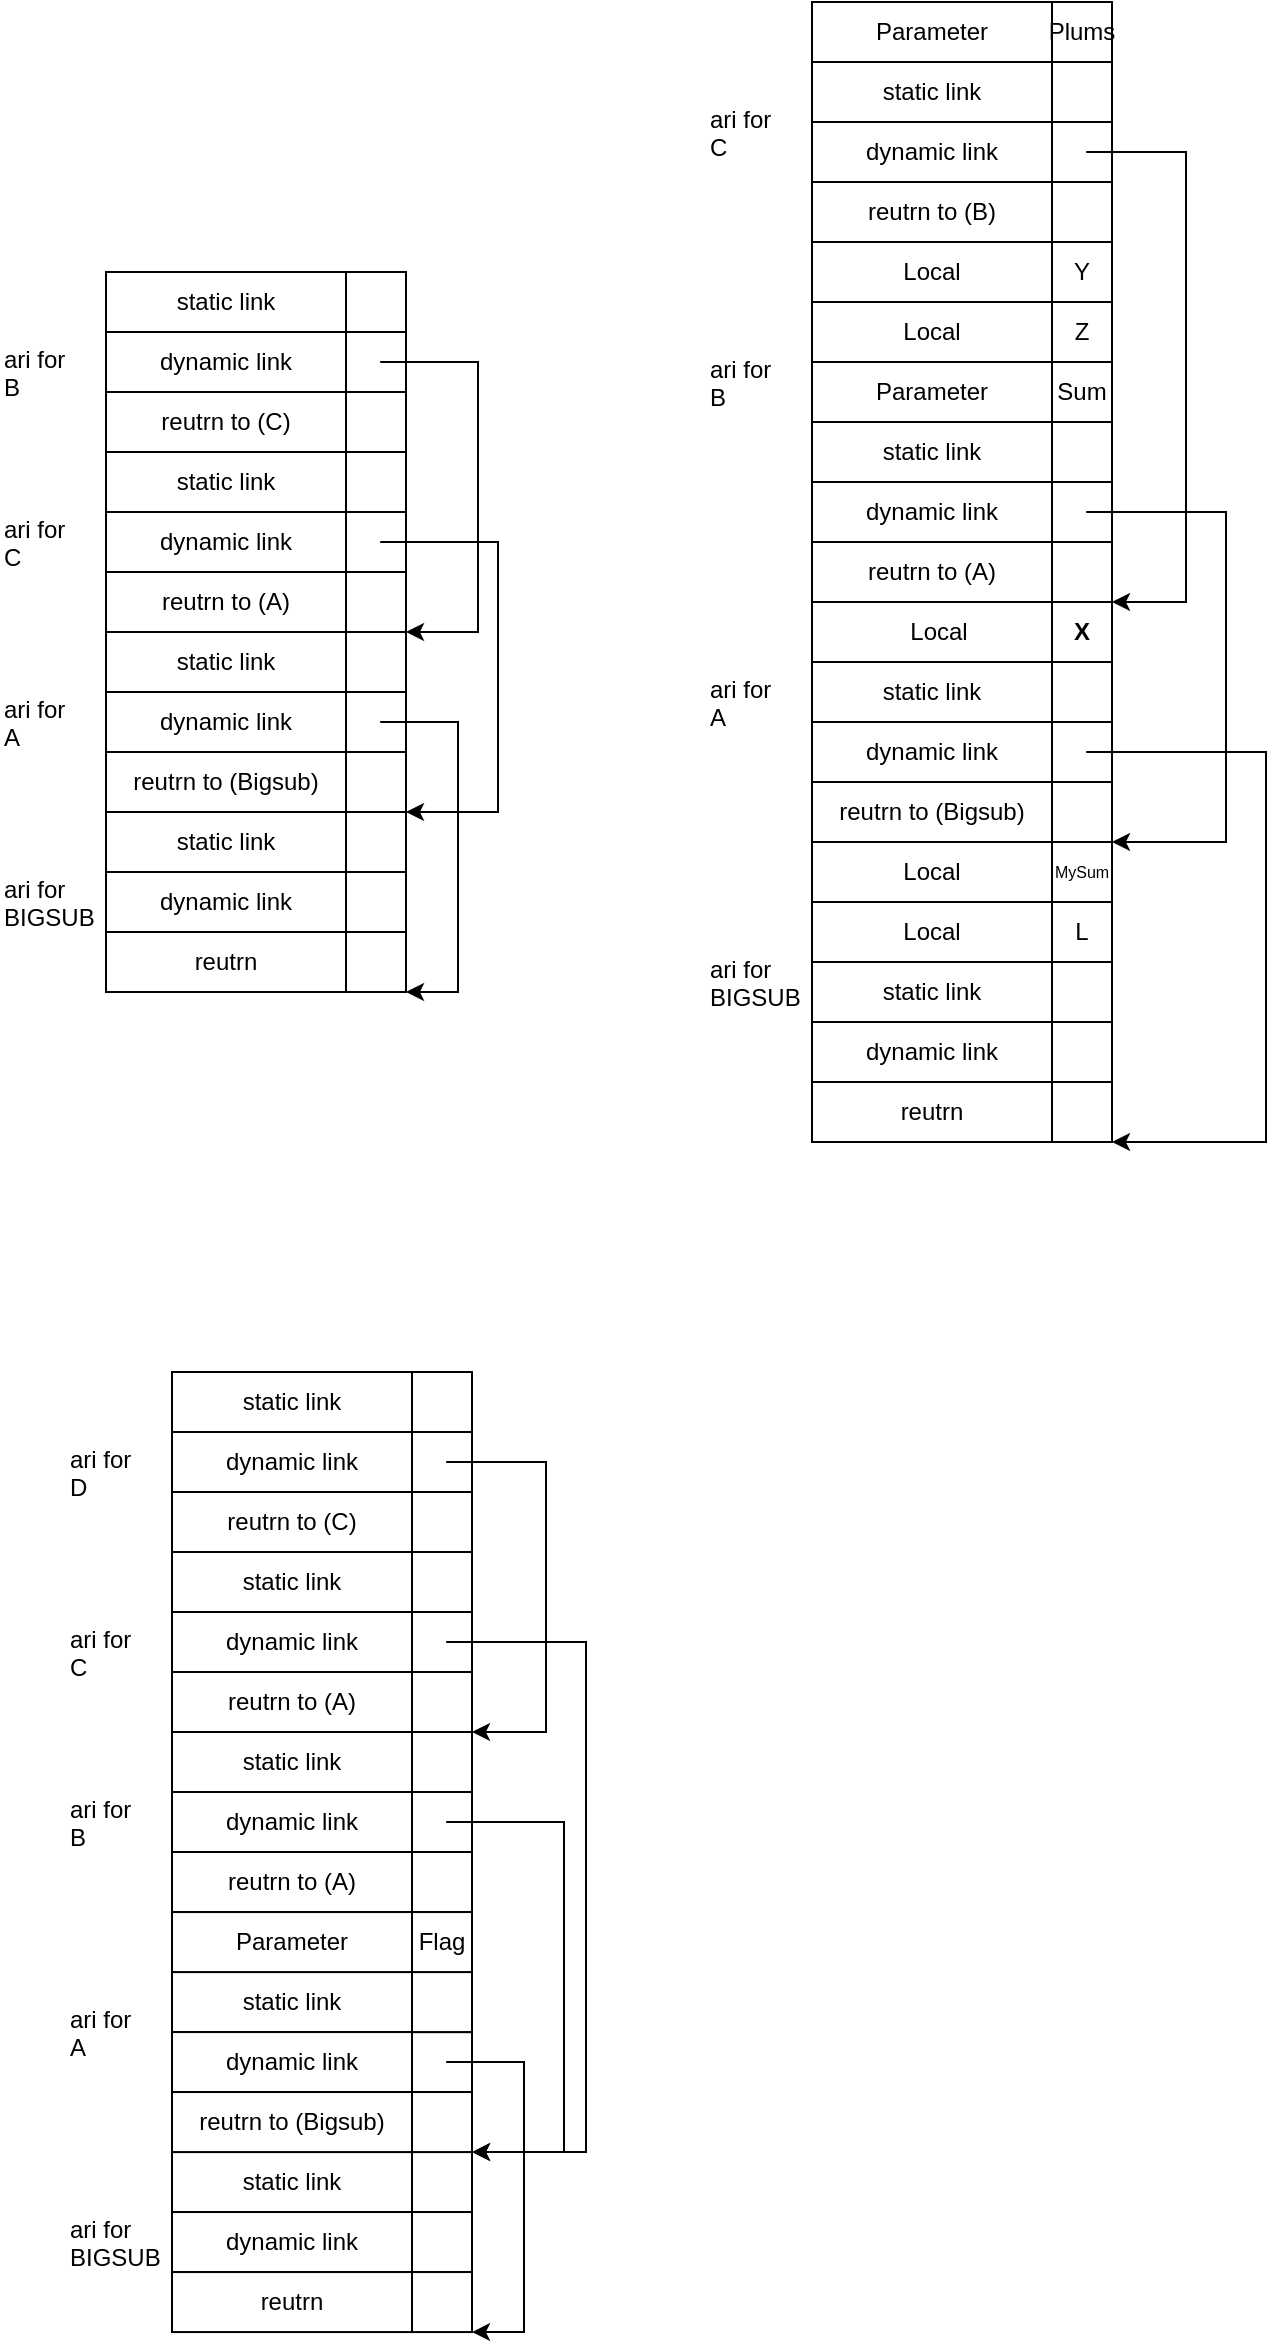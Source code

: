<mxfile version="17.5.0" type="github">
  <diagram id="eKfHsIOuFBO9F4PtvDiy" name="Page-1">
    <mxGraphModel dx="983" dy="1659" grid="1" gridSize="10" guides="1" tooltips="1" connect="1" arrows="1" fold="1" page="1" pageScale="1" pageWidth="827" pageHeight="1169" math="0" shadow="0">
      <root>
        <mxCell id="0" />
        <mxCell id="1" parent="0" />
        <mxCell id="nQRCEj2XKWMkgmMzYywE-7" value="" style="rounded=0;whiteSpace=wrap;html=1;points=[[0,0,0,0,0],[0,0.23,0,0,0],[0,0.5,0,0,0],[0,0.77,0,0,0],[0,1,0,0,0],[0.27,0,0,0,0],[0.27,1,0,0,0],[0.5,0,0,0,0],[0.5,1,0,0,0],[0.57,0.5,0,0,0],[0.77,0,0,0,0],[0.77,1,0,0,0],[1,0,0,0,0],[1,0.27,0,0,0],[1,0.77,0,0,0],[1,1,0,0,0]];" vertex="1" parent="1">
          <mxGeometry x="613" y="295" width="30" height="30" as="geometry" />
        </mxCell>
        <mxCell id="bylUsNGu8Ya3y7Lyso6u-61" value="static link" style="rounded=0;whiteSpace=wrap;html=1;" parent="1" vertex="1">
          <mxGeometry x="140" y="340" width="120" height="30" as="geometry" />
        </mxCell>
        <mxCell id="bylUsNGu8Ya3y7Lyso6u-62" value="dynamic link" style="rounded=0;whiteSpace=wrap;html=1;" parent="1" vertex="1">
          <mxGeometry x="140" y="370" width="120" height="30" as="geometry" />
        </mxCell>
        <mxCell id="bylUsNGu8Ya3y7Lyso6u-63" value="reutrn" style="rounded=0;whiteSpace=wrap;html=1;" parent="1" vertex="1">
          <mxGeometry x="140" y="400" width="120" height="30" as="geometry" />
        </mxCell>
        <mxCell id="bylUsNGu8Ya3y7Lyso6u-50" value="" style="rounded=0;whiteSpace=wrap;html=1;points=[[0,0,0,0,0],[0,0.23,0,0,0],[0,0.5,0,0,0],[0,0.77,0,0,0],[0,1,0,0,0],[0.27,0,0,0,0],[0.27,1,0,0,0],[0.5,0,0,0,0],[0.5,1,0,0,0],[0.57,0.5,0,0,0],[0.77,0,0,0,0],[0.77,1,0,0,0],[1,0,0,0,0],[1,0.27,0,0,0],[1,0.77,0,0,0],[1,1,0,0,0]];" parent="1" vertex="1">
          <mxGeometry x="260" y="100" width="30" height="30" as="geometry" />
        </mxCell>
        <mxCell id="bylUsNGu8Ya3y7Lyso6u-60" style="edgeStyle=orthogonalEdgeStyle;rounded=0;orthogonalLoop=1;jettySize=auto;html=1;exitX=0.57;exitY=0.5;exitDx=0;exitDy=0;exitPerimeter=0;entryX=1;entryY=0;entryDx=0;entryDy=0;entryPerimeter=0;" parent="1" source="bylUsNGu8Ya3y7Lyso6u-50" target="bylUsNGu8Ya3y7Lyso6u-19" edge="1">
          <mxGeometry relative="1" as="geometry">
            <Array as="points">
              <mxPoint x="326" y="115" />
              <mxPoint x="326" y="250" />
            </Array>
          </mxGeometry>
        </mxCell>
        <mxCell id="bylUsNGu8Ya3y7Lyso6u-29" value="" style="rounded=0;whiteSpace=wrap;html=1;points=[[0,0,0,0,0],[0,0.23,0,0,0],[0,0.5,0,0,0],[0,0.77,0,0,0],[0,1,0,0,0],[0.27,0,0,0,0],[0.27,1,0,0,0],[0.5,0,0,0,0],[0.5,1,0,0,0],[0.57,0.5,0,0,0],[0.77,0,0,0,0],[0.77,1,0,0,0],[1,0,0,0,0],[1,0.27,0,0,0],[1,0.77,0,0,0],[1,1,0,0,0]];" parent="1" vertex="1">
          <mxGeometry x="260" y="190" width="30" height="30" as="geometry" />
        </mxCell>
        <mxCell id="bylUsNGu8Ya3y7Lyso6u-20" value="" style="rounded=0;whiteSpace=wrap;html=1;points=[[0,0,0,0,0],[0,0.23,0,0,0],[0,0.5,0,0,0],[0,0.77,0,0,0],[0,1,0,0,0],[0.27,0,0,0,0],[0.27,1,0,0,0],[0.5,0,0,0,0],[0.5,1,0,0,0],[0.57,0.5,0,0,0],[0.77,0,0,0,0],[0.77,1,0,0,0],[1,0,0,0,0],[1,0.27,0,0,0],[1,0.77,0,0,0],[1,1,0,0,0]];" parent="1" vertex="1">
          <mxGeometry x="260" y="280" width="30" height="30" as="geometry" />
        </mxCell>
        <mxCell id="bylUsNGu8Ya3y7Lyso6u-23" value="" style="rounded=0;whiteSpace=wrap;html=1;points=[[0,0,0,0,0],[0,0.23,0,0,0],[0,0.5,0,0,0],[0,0.77,0,0,0],[0,1,0,0,0],[0.27,0,0,0,0],[0.27,1,0,0,0],[0.5,0,0,0,0],[0.5,1,0,0,0],[0.57,0.5,0,0,0],[0.77,0,0,0,0],[0.77,1,0,0,0],[1,0,0,0,0],[1,0.27,0,0,0],[1,0.77,0,0,0],[1,1,0,0,0]];fontStyle=1" parent="1" vertex="1">
          <mxGeometry x="260" y="340" width="30" height="30" as="geometry" />
        </mxCell>
        <mxCell id="bylUsNGu8Ya3y7Lyso6u-10" value="static link" style="rounded=0;whiteSpace=wrap;html=1;" parent="1" vertex="1">
          <mxGeometry x="140" y="250" width="120" height="30" as="geometry" />
        </mxCell>
        <mxCell id="bylUsNGu8Ya3y7Lyso6u-11" value="dynamic link" style="rounded=0;whiteSpace=wrap;html=1;" parent="1" vertex="1">
          <mxGeometry x="140" y="280" width="120" height="30" as="geometry" />
        </mxCell>
        <mxCell id="bylUsNGu8Ya3y7Lyso6u-12" value="reutrn to (Bigsub)" style="rounded=0;whiteSpace=wrap;html=1;" parent="1" vertex="1">
          <mxGeometry x="140" y="310" width="120" height="30" as="geometry" />
        </mxCell>
        <mxCell id="bylUsNGu8Ya3y7Lyso6u-15" value="" style="rounded=0;whiteSpace=wrap;html=1;points=[[0,0,0,0,0],[0,0.23,0,0,0],[0,0.5,0,0,0],[0,0.77,0,0,0],[0,1,0,0,0],[0.27,0,0,0,0],[0.27,1,0,0,0],[0.5,0,0,0,0],[0.5,1,0,0,0],[0.57,0.5,0,0,0],[0.77,0,0,0,0],[0.77,1,0,0,0],[1,0,0,0,0],[1,0.27,0,0,0],[1,0.77,0,0,0],[1,1,0,0,0]];" parent="1" vertex="1">
          <mxGeometry x="260" y="250" width="30" height="30" as="geometry" />
        </mxCell>
        <mxCell id="bylUsNGu8Ya3y7Lyso6u-19" value="" style="rounded=0;whiteSpace=wrap;html=1;points=[[0,0,0,0,0],[0,0.23,0,0,0],[0,0.5,0,0,0],[0,0.77,0,0,0],[0,1,0,0,0],[0.27,0,0,0,0],[0.27,1,0,0,0],[0.5,0,0,0,0],[0.5,1,0,0,0],[0.57,0.5,0,0,0],[0.77,0,0,0,0],[0.77,1,0,0,0],[1,0,0,0,0],[1,0.27,0,0,0],[1,0.77,0,0,0],[1,1,0,0,0]];" parent="1" vertex="1">
          <mxGeometry x="260" y="250" width="30" height="30" as="geometry" />
        </mxCell>
        <mxCell id="bylUsNGu8Ya3y7Lyso6u-58" style="edgeStyle=orthogonalEdgeStyle;rounded=0;orthogonalLoop=1;jettySize=auto;html=1;exitX=0.57;exitY=0.5;exitDx=0;exitDy=0;exitPerimeter=0;entryX=1;entryY=1;entryDx=0;entryDy=0;entryPerimeter=0;" parent="1" source="bylUsNGu8Ya3y7Lyso6u-20" target="bylUsNGu8Ya3y7Lyso6u-66" edge="1">
          <mxGeometry relative="1" as="geometry">
            <mxPoint x="296" y="370" as="targetPoint" />
            <Array as="points">
              <mxPoint x="316" y="295" />
              <mxPoint x="316" y="430" />
            </Array>
          </mxGeometry>
        </mxCell>
        <mxCell id="bylUsNGu8Ya3y7Lyso6u-21" value="" style="rounded=0;whiteSpace=wrap;html=1;points=[[0,0,0,0,0],[0,0.23,0,0,0],[0,0.5,0,0,0],[0,0.77,0,0,0],[0,1,0,0,0],[0.27,0,0,0,0],[0.27,1,0,0,0],[0.5,0,0,0,0],[0.5,1,0,0,0],[0.57,0.5,0,0,0],[0.77,0,0,0,0],[0.77,1,0,0,0],[1,0,0,0,0],[1,0.27,0,0,0],[1,0.77,0,0,0],[1,1,0,0,0]];fontStyle=1" parent="1" vertex="1">
          <mxGeometry x="260" y="310" width="30" height="30" as="geometry" />
        </mxCell>
        <mxCell id="bylUsNGu8Ya3y7Lyso6u-24" value="static link" style="rounded=0;whiteSpace=wrap;html=1;" parent="1" vertex="1">
          <mxGeometry x="140" y="160" width="120" height="30" as="geometry" />
        </mxCell>
        <mxCell id="bylUsNGu8Ya3y7Lyso6u-25" value="dynamic link" style="rounded=0;whiteSpace=wrap;html=1;" parent="1" vertex="1">
          <mxGeometry x="140" y="190" width="120" height="30" as="geometry" />
        </mxCell>
        <mxCell id="bylUsNGu8Ya3y7Lyso6u-26" value="reutrn to (A)" style="rounded=0;whiteSpace=wrap;html=1;" parent="1" vertex="1">
          <mxGeometry x="140" y="220" width="120" height="30" as="geometry" />
        </mxCell>
        <mxCell id="bylUsNGu8Ya3y7Lyso6u-27" value="" style="rounded=0;whiteSpace=wrap;html=1;points=[[0,0,0,0,0],[0,0.23,0,0,0],[0,0.5,0,0,0],[0,0.77,0,0,0],[0,1,0,0,0],[0.27,0,0,0,0],[0.27,1,0,0,0],[0.5,0,0,0,0],[0.5,1,0,0,0],[0.57,0.5,0,0,0],[0.77,0,0,0,0],[0.77,1,0,0,0],[1,0,0,0,0],[1,0.27,0,0,0],[1,0.77,0,0,0],[1,1,0,0,0]];" parent="1" vertex="1">
          <mxGeometry x="260" y="160" width="30" height="30" as="geometry" />
        </mxCell>
        <mxCell id="bylUsNGu8Ya3y7Lyso6u-28" value="" style="rounded=0;whiteSpace=wrap;html=1;points=[[0,0,0,0,0],[0,0.23,0,0,0],[0,0.5,0,0,0],[0,0.77,0,0,0],[0,1,0,0,0],[0.27,0,0,0,0],[0.27,1,0,0,0],[0.5,0,0,0,0],[0.5,1,0,0,0],[0.57,0.5,0,0,0],[0.77,0,0,0,0],[0.77,1,0,0,0],[1,0,0,0,0],[1,0.27,0,0,0],[1,0.77,0,0,0],[1,1,0,0,0]];" parent="1" vertex="1">
          <mxGeometry x="260" y="160" width="30" height="30" as="geometry" />
        </mxCell>
        <mxCell id="bylUsNGu8Ya3y7Lyso6u-54" style="edgeStyle=orthogonalEdgeStyle;rounded=0;orthogonalLoop=1;jettySize=auto;html=1;exitX=0.57;exitY=0.5;exitDx=0;exitDy=0;exitPerimeter=0;entryX=1;entryY=1;entryDx=0;entryDy=0;entryPerimeter=0;" parent="1" source="bylUsNGu8Ya3y7Lyso6u-29" target="bylUsNGu8Ya3y7Lyso6u-21" edge="1">
          <mxGeometry relative="1" as="geometry">
            <Array as="points">
              <mxPoint x="336" y="205" />
              <mxPoint x="336" y="340" />
            </Array>
          </mxGeometry>
        </mxCell>
        <mxCell id="bylUsNGu8Ya3y7Lyso6u-30" value="" style="rounded=0;whiteSpace=wrap;html=1;points=[[0,0,0,0,0],[0,0.23,0,0,0],[0,0.5,0,0,0],[0,0.77,0,0,0],[0,1,0,0,0],[0.27,0,0,0,0],[0.27,1,0,0,0],[0.5,0,0,0,0],[0.5,1,0,0,0],[0.57,0.5,0,0,0],[0.77,0,0,0,0],[0.77,1,0,0,0],[1,0,0,0,0],[1,0.27,0,0,0],[1,0.77,0,0,0],[1,1,0,0,0]];fontStyle=1" parent="1" vertex="1">
          <mxGeometry x="260" y="220" width="30" height="30" as="geometry" />
        </mxCell>
        <mxCell id="bylUsNGu8Ya3y7Lyso6u-45" value="static link" style="rounded=0;whiteSpace=wrap;html=1;" parent="1" vertex="1">
          <mxGeometry x="140" y="70" width="120" height="30" as="geometry" />
        </mxCell>
        <mxCell id="bylUsNGu8Ya3y7Lyso6u-46" value="dynamic link" style="rounded=0;whiteSpace=wrap;html=1;" parent="1" vertex="1">
          <mxGeometry x="140" y="100" width="120" height="30" as="geometry" />
        </mxCell>
        <mxCell id="bylUsNGu8Ya3y7Lyso6u-47" value="reutrn to (C)" style="rounded=0;whiteSpace=wrap;html=1;" parent="1" vertex="1">
          <mxGeometry x="140" y="130" width="120" height="30" as="geometry" />
        </mxCell>
        <mxCell id="bylUsNGu8Ya3y7Lyso6u-48" value="" style="rounded=0;whiteSpace=wrap;html=1;points=[[0,0,0,0,0],[0,0.23,0,0,0],[0,0.5,0,0,0],[0,0.77,0,0,0],[0,1,0,0,0],[0.27,0,0,0,0],[0.27,1,0,0,0],[0.5,0,0,0,0],[0.5,1,0,0,0],[0.57,0.5,0,0,0],[0.77,0,0,0,0],[0.77,1,0,0,0],[1,0,0,0,0],[1,0.27,0,0,0],[1,0.77,0,0,0],[1,1,0,0,0]];" parent="1" vertex="1">
          <mxGeometry x="260" y="70" width="30" height="30" as="geometry" />
        </mxCell>
        <mxCell id="bylUsNGu8Ya3y7Lyso6u-49" value="" style="rounded=0;whiteSpace=wrap;html=1;points=[[0,0,0,0,0],[0,0.23,0,0,0],[0,0.5,0,0,0],[0,0.77,0,0,0],[0,1,0,0,0],[0.27,0,0,0,0],[0.27,1,0,0,0],[0.5,0,0,0,0],[0.5,1,0,0,0],[0.57,0.5,0,0,0],[0.77,0,0,0,0],[0.77,1,0,0,0],[1,0,0,0,0],[1,0.27,0,0,0],[1,0.77,0,0,0],[1,1,0,0,0]];" parent="1" vertex="1">
          <mxGeometry x="260" y="70" width="30" height="30" as="geometry" />
        </mxCell>
        <mxCell id="bylUsNGu8Ya3y7Lyso6u-51" value="" style="rounded=0;whiteSpace=wrap;html=1;points=[[0,0,0,0,0],[0,0.23,0,0,0],[0,0.5,0,0,0],[0,0.77,0,0,0],[0,1,0,0,0],[0.27,0,0,0,0],[0.27,1,0,0,0],[0.5,0,0,0,0],[0.5,1,0,0,0],[0.57,0.5,0,0,0],[0.77,0,0,0,0],[0.77,1,0,0,0],[1,0,0,0,0],[1,0.27,0,0,0],[1,0.77,0,0,0],[1,1,0,0,0]];fontStyle=1" parent="1" vertex="1">
          <mxGeometry x="260" y="130" width="30" height="30" as="geometry" />
        </mxCell>
        <mxCell id="bylUsNGu8Ya3y7Lyso6u-64" value="" style="rounded=0;whiteSpace=wrap;html=1;points=[[0,0,0,0,0],[0,0.23,0,0,0],[0,0.5,0,0,0],[0,0.77,0,0,0],[0,1,0,0,0],[0.27,0,0,0,0],[0.27,1,0,0,0],[0.5,0,0,0,0],[0.5,1,0,0,0],[0.57,0.5,0,0,0],[0.77,0,0,0,0],[0.77,1,0,0,0],[1,0,0,0,0],[1,0.27,0,0,0],[1,0.77,0,0,0],[1,1,0,0,0]];fontStyle=1" parent="1" vertex="1">
          <mxGeometry x="260" y="370" width="30" height="30" as="geometry" />
        </mxCell>
        <mxCell id="bylUsNGu8Ya3y7Lyso6u-66" value="" style="rounded=0;whiteSpace=wrap;html=1;points=[[0,0,0,0,0],[0,0.23,0,0,0],[0,0.5,0,0,0],[0,0.77,0,0,0],[0,1,0,0,0],[0.27,0,0,0,0],[0.27,1,0,0,0],[0.5,0,0,0,0],[0.5,1,0,0,0],[0.57,0.5,0,0,0],[0.77,0,0,0,0],[0.77,1,0,0,0],[1,0,0,0,0],[1,0.27,0,0,0],[1,0.77,0,0,0],[1,1,0,0,0]];fontStyle=1" parent="1" vertex="1">
          <mxGeometry x="260" y="400" width="30" height="30" as="geometry" />
        </mxCell>
        <mxCell id="bylUsNGu8Ya3y7Lyso6u-67" value="&lt;meta charset=&quot;utf-8&quot;&gt;ari for&#xa;BIGSUB" style="text;whiteSpace=wrap;html=1;" parent="1" vertex="1">
          <mxGeometry x="87" y="365" width="70" height="40" as="geometry" />
        </mxCell>
        <mxCell id="bylUsNGu8Ya3y7Lyso6u-68" value="ari for&lt;br&gt;A" style="text;whiteSpace=wrap;html=1;" parent="1" vertex="1">
          <mxGeometry x="87" y="275" width="70" height="40" as="geometry" />
        </mxCell>
        <mxCell id="bylUsNGu8Ya3y7Lyso6u-69" value="ari for&lt;br&gt;C" style="text;whiteSpace=wrap;html=1;" parent="1" vertex="1">
          <mxGeometry x="87" y="185" width="70" height="40" as="geometry" />
        </mxCell>
        <mxCell id="bylUsNGu8Ya3y7Lyso6u-70" value="ari for&lt;br&gt;B" style="text;whiteSpace=wrap;html=1;" parent="1" vertex="1">
          <mxGeometry x="87" y="100" width="70" height="40" as="geometry" />
        </mxCell>
        <mxCell id="nQRCEj2XKWMkgmMzYywE-1" value="static link" style="rounded=0;whiteSpace=wrap;html=1;" vertex="1" parent="1">
          <mxGeometry x="493" y="415" width="120" height="30" as="geometry" />
        </mxCell>
        <mxCell id="nQRCEj2XKWMkgmMzYywE-2" value="dynamic link" style="rounded=0;whiteSpace=wrap;html=1;" vertex="1" parent="1">
          <mxGeometry x="493" y="445" width="120" height="30" as="geometry" />
        </mxCell>
        <mxCell id="nQRCEj2XKWMkgmMzYywE-3" value="reutrn" style="rounded=0;whiteSpace=wrap;html=1;" vertex="1" parent="1">
          <mxGeometry x="493" y="475" width="120" height="30" as="geometry" />
        </mxCell>
        <mxCell id="nQRCEj2XKWMkgmMzYywE-8" value="" style="rounded=0;whiteSpace=wrap;html=1;points=[[0,0,0,0,0],[0,0.23,0,0,0],[0,0.5,0,0,0],[0,0.77,0,0,0],[0,1,0,0,0],[0.27,0,0,0,0],[0.27,1,0,0,0],[0.5,0,0,0,0],[0.5,1,0,0,0],[0.57,0.5,0,0,0],[0.77,0,0,0,0],[0.77,1,0,0,0],[1,0,0,0,0],[1,0.27,0,0,0],[1,0.77,0,0,0],[1,1,0,0,0]];fontStyle=1" vertex="1" parent="1">
          <mxGeometry x="613" y="415" width="30" height="30" as="geometry" />
        </mxCell>
        <mxCell id="nQRCEj2XKWMkgmMzYywE-9" value="static link" style="rounded=0;whiteSpace=wrap;html=1;" vertex="1" parent="1">
          <mxGeometry x="493" y="265" width="120" height="30" as="geometry" />
        </mxCell>
        <mxCell id="nQRCEj2XKWMkgmMzYywE-10" value="dynamic link" style="rounded=0;whiteSpace=wrap;html=1;" vertex="1" parent="1">
          <mxGeometry x="493" y="295" width="120" height="30" as="geometry" />
        </mxCell>
        <mxCell id="nQRCEj2XKWMkgmMzYywE-11" value="reutrn to (Bigsub)" style="rounded=0;whiteSpace=wrap;html=1;" vertex="1" parent="1">
          <mxGeometry x="493" y="325" width="120" height="30" as="geometry" />
        </mxCell>
        <mxCell id="nQRCEj2XKWMkgmMzYywE-12" value="" style="rounded=0;whiteSpace=wrap;html=1;points=[[0,0,0,0,0],[0,0.23,0,0,0],[0,0.5,0,0,0],[0,0.77,0,0,0],[0,1,0,0,0],[0.27,0,0,0,0],[0.27,1,0,0,0],[0.5,0,0,0,0],[0.5,1,0,0,0],[0.57,0.5,0,0,0],[0.77,0,0,0,0],[0.77,1,0,0,0],[1,0,0,0,0],[1,0.27,0,0,0],[1,0.77,0,0,0],[1,1,0,0,0]];" vertex="1" parent="1">
          <mxGeometry x="613" y="265" width="30" height="30" as="geometry" />
        </mxCell>
        <mxCell id="nQRCEj2XKWMkgmMzYywE-13" value="" style="rounded=0;whiteSpace=wrap;html=1;points=[[0,0,0,0,0],[0,0.23,0,0,0],[0,0.5,0,0,0],[0,0.77,0,0,0],[0,1,0,0,0],[0.27,0,0,0,0],[0.27,1,0,0,0],[0.5,0,0,0,0],[0.5,1,0,0,0],[0.57,0.5,0,0,0],[0.77,0,0,0,0],[0.77,1,0,0,0],[1,0,0,0,0],[1,0.27,0,0,0],[1,0.77,0,0,0],[1,1,0,0,0]];" vertex="1" parent="1">
          <mxGeometry x="613" y="265" width="30" height="30" as="geometry" />
        </mxCell>
        <mxCell id="nQRCEj2XKWMkgmMzYywE-15" value="" style="rounded=0;whiteSpace=wrap;html=1;points=[[0,0,0,0,0],[0,0.23,0,0,0],[0,0.5,0,0,0],[0,0.77,0,0,0],[0,1,0,0,0],[0.27,0,0,0,0],[0.27,1,0,0,0],[0.5,0,0,0,0],[0.5,1,0,0,0],[0.57,0.5,0,0,0],[0.77,0,0,0,0],[0.77,1,0,0,0],[1,0,0,0,0],[1,0.27,0,0,0],[1,0.77,0,0,0],[1,1,0,0,0]];fontStyle=1" vertex="1" parent="1">
          <mxGeometry x="613" y="325" width="30" height="30" as="geometry" />
        </mxCell>
        <mxCell id="nQRCEj2XKWMkgmMzYywE-16" value="static link" style="rounded=0;whiteSpace=wrap;html=1;" vertex="1" parent="1">
          <mxGeometry x="493" y="145" width="120" height="30" as="geometry" />
        </mxCell>
        <mxCell id="nQRCEj2XKWMkgmMzYywE-17" value="dynamic link" style="rounded=0;whiteSpace=wrap;html=1;" vertex="1" parent="1">
          <mxGeometry x="493" y="175" width="120" height="30" as="geometry" />
        </mxCell>
        <mxCell id="nQRCEj2XKWMkgmMzYywE-18" value="reutrn to (A)" style="rounded=0;whiteSpace=wrap;html=1;" vertex="1" parent="1">
          <mxGeometry x="493" y="205" width="120" height="30" as="geometry" />
        </mxCell>
        <mxCell id="nQRCEj2XKWMkgmMzYywE-19" value="" style="rounded=0;whiteSpace=wrap;html=1;points=[[0,0,0,0,0],[0,0.23,0,0,0],[0,0.5,0,0,0],[0,0.77,0,0,0],[0,1,0,0,0],[0.27,0,0,0,0],[0.27,1,0,0,0],[0.5,0,0,0,0],[0.5,1,0,0,0],[0.57,0.5,0,0,0],[0.77,0,0,0,0],[0.77,1,0,0,0],[1,0,0,0,0],[1,0.27,0,0,0],[1,0.77,0,0,0],[1,1,0,0,0]];" vertex="1" parent="1">
          <mxGeometry x="613" y="175" width="30" height="30" as="geometry" />
        </mxCell>
        <mxCell id="nQRCEj2XKWMkgmMzYywE-20" value="" style="rounded=0;whiteSpace=wrap;html=1;points=[[0,0,0,0,0],[0,0.23,0,0,0],[0,0.5,0,0,0],[0,0.77,0,0,0],[0,1,0,0,0],[0.27,0,0,0,0],[0.27,1,0,0,0],[0.5,0,0,0,0],[0.5,1,0,0,0],[0.57,0.5,0,0,0],[0.77,0,0,0,0],[0.77,1,0,0,0],[1,0,0,0,0],[1,0.27,0,0,0],[1,0.77,0,0,0],[1,1,0,0,0]];" vertex="1" parent="1">
          <mxGeometry x="613" y="145" width="30" height="30" as="geometry" />
        </mxCell>
        <mxCell id="nQRCEj2XKWMkgmMzYywE-22" value="" style="rounded=0;whiteSpace=wrap;html=1;points=[[0,0,0,0,0],[0,0.23,0,0,0],[0,0.5,0,0,0],[0,0.77,0,0,0],[0,1,0,0,0],[0.27,0,0,0,0],[0.27,1,0,0,0],[0.5,0,0,0,0],[0.5,1,0,0,0],[0.57,0.5,0,0,0],[0.77,0,0,0,0],[0.77,1,0,0,0],[1,0,0,0,0],[1,0.27,0,0,0],[1,0.77,0,0,0],[1,1,0,0,0]];fontStyle=1" vertex="1" parent="1">
          <mxGeometry x="613" y="205" width="30" height="30" as="geometry" />
        </mxCell>
        <mxCell id="nQRCEj2XKWMkgmMzYywE-23" value="static link" style="rounded=0;whiteSpace=wrap;html=1;" vertex="1" parent="1">
          <mxGeometry x="493" y="-35" width="120" height="30" as="geometry" />
        </mxCell>
        <mxCell id="nQRCEj2XKWMkgmMzYywE-24" value="dynamic link" style="rounded=0;whiteSpace=wrap;html=1;" vertex="1" parent="1">
          <mxGeometry x="493" y="-5" width="120" height="30" as="geometry" />
        </mxCell>
        <mxCell id="nQRCEj2XKWMkgmMzYywE-25" value="reutrn to (B)" style="rounded=0;whiteSpace=wrap;html=1;" vertex="1" parent="1">
          <mxGeometry x="493" y="25" width="120" height="30" as="geometry" />
        </mxCell>
        <mxCell id="nQRCEj2XKWMkgmMzYywE-26" value="" style="rounded=0;whiteSpace=wrap;html=1;points=[[0,0,0,0,0],[0,0.23,0,0,0],[0,0.5,0,0,0],[0,0.77,0,0,0],[0,1,0,0,0],[0.27,0,0,0,0],[0.27,1,0,0,0],[0.5,0,0,0,0],[0.5,1,0,0,0],[0.57,0.5,0,0,0],[0.77,0,0,0,0],[0.77,1,0,0,0],[1,0,0,0,0],[1,0.27,0,0,0],[1,0.77,0,0,0],[1,1,0,0,0]];" vertex="1" parent="1">
          <mxGeometry x="613" y="-5" width="30" height="30" as="geometry" />
        </mxCell>
        <mxCell id="nQRCEj2XKWMkgmMzYywE-27" value="" style="rounded=0;whiteSpace=wrap;html=1;points=[[0,0,0,0,0],[0,0.23,0,0,0],[0,0.5,0,0,0],[0,0.77,0,0,0],[0,1,0,0,0],[0.27,0,0,0,0],[0.27,1,0,0,0],[0.5,0,0,0,0],[0.5,1,0,0,0],[0.57,0.5,0,0,0],[0.77,0,0,0,0],[0.77,1,0,0,0],[1,0,0,0,0],[1,0.27,0,0,0],[1,0.77,0,0,0],[1,1,0,0,0]];" vertex="1" parent="1">
          <mxGeometry x="613" y="-35" width="30" height="30" as="geometry" />
        </mxCell>
        <mxCell id="nQRCEj2XKWMkgmMzYywE-28" value="" style="rounded=0;whiteSpace=wrap;html=1;points=[[0,0,0,0,0],[0,0.23,0,0,0],[0,0.5,0,0,0],[0,0.77,0,0,0],[0,1,0,0,0],[0.27,0,0,0,0],[0.27,1,0,0,0],[0.5,0,0,0,0],[0.5,1,0,0,0],[0.57,0.5,0,0,0],[0.77,0,0,0,0],[0.77,1,0,0,0],[1,0,0,0,0],[1,0.27,0,0,0],[1,0.77,0,0,0],[1,1,0,0,0]];fontStyle=1" vertex="1" parent="1">
          <mxGeometry x="613" y="25" width="30" height="30" as="geometry" />
        </mxCell>
        <mxCell id="nQRCEj2XKWMkgmMzYywE-29" value="" style="rounded=0;whiteSpace=wrap;html=1;points=[[0,0,0,0,0],[0,0.23,0,0,0],[0,0.5,0,0,0],[0,0.77,0,0,0],[0,1,0,0,0],[0.27,0,0,0,0],[0.27,1,0,0,0],[0.5,0,0,0,0],[0.5,1,0,0,0],[0.57,0.5,0,0,0],[0.77,0,0,0,0],[0.77,1,0,0,0],[1,0,0,0,0],[1,0.27,0,0,0],[1,0.77,0,0,0],[1,1,0,0,0]];fontStyle=1" vertex="1" parent="1">
          <mxGeometry x="613" y="445" width="30" height="30" as="geometry" />
        </mxCell>
        <mxCell id="nQRCEj2XKWMkgmMzYywE-30" value="" style="rounded=0;whiteSpace=wrap;html=1;points=[[0,0,0,0,0],[0,0.23,0,0,0],[0,0.5,0,0,0],[0,0.77,0,0,0],[0,1,0,0,0],[0.27,0,0,0,0],[0.27,1,0,0,0],[0.5,0,0,0,0],[0.5,1,0,0,0],[0.57,0.5,0,0,0],[0.77,0,0,0,0],[0.77,1,0,0,0],[1,0,0,0,0],[1,0.27,0,0,0],[1,0.77,0,0,0],[1,1,0,0,0]];fontStyle=1" vertex="1" parent="1">
          <mxGeometry x="613" y="475" width="30" height="30" as="geometry" />
        </mxCell>
        <mxCell id="nQRCEj2XKWMkgmMzYywE-31" value="&lt;meta charset=&quot;utf-8&quot;&gt;ari for&#xa;BIGSUB" style="text;whiteSpace=wrap;html=1;" vertex="1" parent="1">
          <mxGeometry x="440" y="405" width="70" height="40" as="geometry" />
        </mxCell>
        <mxCell id="nQRCEj2XKWMkgmMzYywE-32" value="ari for&lt;br&gt;A" style="text;whiteSpace=wrap;html=1;" vertex="1" parent="1">
          <mxGeometry x="440" y="265" width="70" height="40" as="geometry" />
        </mxCell>
        <mxCell id="nQRCEj2XKWMkgmMzYywE-33" value="ari for&lt;br&gt;B" style="text;whiteSpace=wrap;html=1;" vertex="1" parent="1">
          <mxGeometry x="440" y="105" width="70" height="40" as="geometry" />
        </mxCell>
        <mxCell id="nQRCEj2XKWMkgmMzYywE-41" value="Local" style="rounded=0;whiteSpace=wrap;html=1;" vertex="1" parent="1">
          <mxGeometry x="493" y="235" width="127" height="30" as="geometry" />
        </mxCell>
        <mxCell id="nQRCEj2XKWMkgmMzYywE-42" value="X" style="rounded=0;whiteSpace=wrap;html=1;points=[[0,0,0,0,0],[0,0.23,0,0,0],[0,0.5,0,0,0],[0,0.77,0,0,0],[0,1,0,0,0],[0.27,0,0,0,0],[0.27,1,0,0,0],[0.5,0,0,0,0],[0.5,1,0,0,0],[0.57,0.5,0,0,0],[0.77,0,0,0,0],[0.77,1,0,0,0],[1,0,0,0,0],[1,0.27,0,0,0],[1,0.77,0,0,0],[1,1,0,0,0]];fontStyle=1" vertex="1" parent="1">
          <mxGeometry x="613" y="235" width="30" height="30" as="geometry" />
        </mxCell>
        <mxCell id="nQRCEj2XKWMkgmMzYywE-43" value="Parameter" style="rounded=0;whiteSpace=wrap;html=1;" vertex="1" parent="1">
          <mxGeometry x="493" y="115" width="120" height="30" as="geometry" />
        </mxCell>
        <mxCell id="nQRCEj2XKWMkgmMzYywE-44" value="Sum" style="rounded=0;whiteSpace=wrap;html=1;points=[[0,0,0,0,0],[0,0.23,0,0,0],[0,0.5,0,0,0],[0,0.77,0,0,0],[0,1,0,0,0],[0.27,0,0,0,0],[0.27,1,0,0,0],[0.5,0,0,0,0],[0.5,1,0,0,0],[0.57,0.5,0,0,0],[0.77,0,0,0,0],[0.77,1,0,0,0],[1,0,0,0,0],[1,0.27,0,0,0],[1,0.77,0,0,0],[1,1,0,0,0]];" vertex="1" parent="1">
          <mxGeometry x="613" y="115" width="30" height="30" as="geometry" />
        </mxCell>
        <mxCell id="nQRCEj2XKWMkgmMzYywE-45" value="Local" style="rounded=0;whiteSpace=wrap;html=1;" vertex="1" parent="1">
          <mxGeometry x="493" y="85" width="120" height="30" as="geometry" />
        </mxCell>
        <mxCell id="nQRCEj2XKWMkgmMzYywE-46" value="Z" style="rounded=0;whiteSpace=wrap;html=1;points=[[0,0,0,0,0],[0,0.23,0,0,0],[0,0.5,0,0,0],[0,0.77,0,0,0],[0,1,0,0,0],[0.27,0,0,0,0],[0.27,1,0,0,0],[0.5,0,0,0,0],[0.5,1,0,0,0],[0.57,0.5,0,0,0],[0.77,0,0,0,0],[0.77,1,0,0,0],[1,0,0,0,0],[1,0.27,0,0,0],[1,0.77,0,0,0],[1,1,0,0,0]];" vertex="1" parent="1">
          <mxGeometry x="613" y="85" width="30" height="30" as="geometry" />
        </mxCell>
        <mxCell id="nQRCEj2XKWMkgmMzYywE-47" value="Local" style="rounded=0;whiteSpace=wrap;html=1;" vertex="1" parent="1">
          <mxGeometry x="493" y="55" width="120" height="30" as="geometry" />
        </mxCell>
        <mxCell id="nQRCEj2XKWMkgmMzYywE-48" value="&lt;span style=&quot;white-space: pre&quot;&gt;Y&lt;/span&gt;" style="rounded=0;whiteSpace=wrap;html=1;points=[[0,0,0,0,0],[0,0.23,0,0,0],[0,0.5,0,0,0],[0,0.77,0,0,0],[0,1,0,0,0],[0.27,0,0,0,0],[0.27,1,0,0,0],[0.5,0,0,0,0],[0.5,1,0,0,0],[0.57,0.5,0,0,0],[0.77,0,0,0,0],[0.77,1,0,0,0],[1,0,0,0,0],[1,0.27,0,0,0],[1,0.77,0,0,0],[1,1,0,0,0]];" vertex="1" parent="1">
          <mxGeometry x="613" y="55" width="30" height="30" as="geometry" />
        </mxCell>
        <mxCell id="nQRCEj2XKWMkgmMzYywE-49" value="Local" style="rounded=0;whiteSpace=wrap;html=1;" vertex="1" parent="1">
          <mxGeometry x="493" y="355" width="120" height="30" as="geometry" />
        </mxCell>
        <mxCell id="nQRCEj2XKWMkgmMzYywE-50" value="MySum" style="rounded=0;whiteSpace=wrap;html=1;points=[[0,0,0,0,0],[0,0.23,0,0,0],[0,0.5,0,0,0],[0,0.77,0,0,0],[0,1,0,0,0],[0.27,0,0,0,0],[0.27,1,0,0,0],[0.5,0,0,0,0],[0.5,1,0,0,0],[0.57,0.5,0,0,0],[0.77,0,0,0,0],[0.77,1,0,0,0],[1,0,0,0,0],[1,0.27,0,0,0],[1,0.77,0,0,0],[1,1,0,0,0]];fontSize=8;" vertex="1" parent="1">
          <mxGeometry x="613" y="355" width="30" height="30" as="geometry" />
        </mxCell>
        <mxCell id="nQRCEj2XKWMkgmMzYywE-51" value="Local" style="rounded=0;whiteSpace=wrap;html=1;" vertex="1" parent="1">
          <mxGeometry x="493" y="385" width="120" height="30" as="geometry" />
        </mxCell>
        <mxCell id="nQRCEj2XKWMkgmMzYywE-52" value="L" style="rounded=0;whiteSpace=wrap;html=1;points=[[0,0,0,0,0],[0,0.23,0,0,0],[0,0.5,0,0,0],[0,0.77,0,0,0],[0,1,0,0,0],[0.27,0,0,0,0],[0.27,1,0,0,0],[0.5,0,0,0,0],[0.5,1,0,0,0],[0.57,0.5,0,0,0],[0.77,0,0,0,0],[0.77,1,0,0,0],[1,0,0,0,0],[1,0.27,0,0,0],[1,0.77,0,0,0],[1,1,0,0,0]];" vertex="1" parent="1">
          <mxGeometry x="613" y="385" width="30" height="30" as="geometry" />
        </mxCell>
        <mxCell id="nQRCEj2XKWMkgmMzYywE-53" value="Parameter" style="rounded=0;whiteSpace=wrap;html=1;" vertex="1" parent="1">
          <mxGeometry x="493" y="-65" width="120" height="30" as="geometry" />
        </mxCell>
        <mxCell id="nQRCEj2XKWMkgmMzYywE-54" value="Plums" style="rounded=0;whiteSpace=wrap;html=1;points=[[0,0,0,0,0],[0,0.23,0,0,0],[0,0.5,0,0,0],[0,0.77,0,0,0],[0,1,0,0,0],[0.27,0,0,0,0],[0.27,1,0,0,0],[0.5,0,0,0,0],[0.5,1,0,0,0],[0.57,0.5,0,0,0],[0.77,0,0,0,0],[0.77,1,0,0,0],[1,0,0,0,0],[1,0.27,0,0,0],[1,0.77,0,0,0],[1,1,0,0,0]];" vertex="1" parent="1">
          <mxGeometry x="613" y="-65" width="30" height="30" as="geometry" />
        </mxCell>
        <mxCell id="nQRCEj2XKWMkgmMzYywE-55" value="ari for&lt;br&gt;C" style="text;whiteSpace=wrap;html=1;" vertex="1" parent="1">
          <mxGeometry x="440" y="-20" width="70" height="40" as="geometry" />
        </mxCell>
        <mxCell id="nQRCEj2XKWMkgmMzYywE-57" style="edgeStyle=orthogonalEdgeStyle;rounded=0;orthogonalLoop=1;jettySize=auto;html=1;exitX=0.57;exitY=0.5;exitDx=0;exitDy=0;exitPerimeter=0;fontSize=8;entryX=1;entryY=0;entryDx=0;entryDy=0;entryPerimeter=0;" edge="1" parent="1" source="nQRCEj2XKWMkgmMzYywE-19" target="nQRCEj2XKWMkgmMzYywE-50">
          <mxGeometry relative="1" as="geometry">
            <mxPoint x="650.0" y="360" as="targetPoint" />
            <Array as="points">
              <mxPoint x="700" y="190" />
              <mxPoint x="700" y="355" />
            </Array>
          </mxGeometry>
        </mxCell>
        <mxCell id="nQRCEj2XKWMkgmMzYywE-56" style="edgeStyle=orthogonalEdgeStyle;rounded=0;orthogonalLoop=1;jettySize=auto;html=1;exitX=0.57;exitY=0.5;exitDx=0;exitDy=0;exitPerimeter=0;entryX=1;entryY=1;entryDx=0;entryDy=0;entryPerimeter=0;fontSize=8;" edge="1" parent="1" source="nQRCEj2XKWMkgmMzYywE-7" target="nQRCEj2XKWMkgmMzYywE-30">
          <mxGeometry relative="1" as="geometry">
            <Array as="points">
              <mxPoint x="720" y="310" />
              <mxPoint x="720" y="505" />
            </Array>
          </mxGeometry>
        </mxCell>
        <mxCell id="nQRCEj2XKWMkgmMzYywE-59" style="edgeStyle=orthogonalEdgeStyle;rounded=0;orthogonalLoop=1;jettySize=auto;html=1;exitX=0.57;exitY=0.5;exitDx=0;exitDy=0;exitPerimeter=0;entryX=1;entryY=1;entryDx=0;entryDy=0;entryPerimeter=0;fontSize=8;" edge="1" parent="1" source="nQRCEj2XKWMkgmMzYywE-26" target="nQRCEj2XKWMkgmMzYywE-22">
          <mxGeometry relative="1" as="geometry">
            <Array as="points">
              <mxPoint x="680" y="10" />
              <mxPoint x="680" y="235" />
            </Array>
          </mxGeometry>
        </mxCell>
        <mxCell id="nQRCEj2XKWMkgmMzYywE-129" value="static link" style="rounded=0;whiteSpace=wrap;html=1;" vertex="1" parent="1">
          <mxGeometry x="173" y="1010.03" width="120" height="30" as="geometry" />
        </mxCell>
        <mxCell id="nQRCEj2XKWMkgmMzYywE-130" value="dynamic link" style="rounded=0;whiteSpace=wrap;html=1;" vertex="1" parent="1">
          <mxGeometry x="173" y="1040.03" width="120" height="30" as="geometry" />
        </mxCell>
        <mxCell id="nQRCEj2XKWMkgmMzYywE-131" value="reutrn" style="rounded=0;whiteSpace=wrap;html=1;" vertex="1" parent="1">
          <mxGeometry x="173" y="1070.03" width="120" height="30" as="geometry" />
        </mxCell>
        <mxCell id="nQRCEj2XKWMkgmMzYywE-132" value="" style="rounded=0;whiteSpace=wrap;html=1;points=[[0,0,0,0,0],[0,0.23,0,0,0],[0,0.5,0,0,0],[0,0.77,0,0,0],[0,1,0,0,0],[0.27,0,0,0,0],[0.27,1,0,0,0],[0.5,0,0,0,0],[0.5,1,0,0,0],[0.57,0.5,0,0,0],[0.77,0,0,0,0],[0.77,1,0,0,0],[1,0,0,0,0],[1,0.27,0,0,0],[1,0.77,0,0,0],[1,1,0,0,0]];" vertex="1" parent="1">
          <mxGeometry x="293" y="740" width="30" height="30" as="geometry" />
        </mxCell>
        <mxCell id="nQRCEj2XKWMkgmMzYywE-133" style="edgeStyle=orthogonalEdgeStyle;rounded=0;orthogonalLoop=1;jettySize=auto;html=1;exitX=0.57;exitY=0.5;exitDx=0;exitDy=0;exitPerimeter=0;entryX=1;entryY=0;entryDx=0;entryDy=0;entryPerimeter=0;" edge="1" source="nQRCEj2XKWMkgmMzYywE-132" target="nQRCEj2XKWMkgmMzYywE-136" parent="1">
          <mxGeometry relative="1" as="geometry">
            <Array as="points">
              <mxPoint x="380" y="755" />
              <mxPoint x="380" y="1010" />
            </Array>
            <mxPoint x="323" y="890" as="targetPoint" />
          </mxGeometry>
        </mxCell>
        <mxCell id="nQRCEj2XKWMkgmMzYywE-134" value="" style="rounded=0;whiteSpace=wrap;html=1;points=[[0,0,0,0,0],[0,0.23,0,0,0],[0,0.5,0,0,0],[0,0.77,0,0,0],[0,1,0,0,0],[0.27,0,0,0,0],[0.27,1,0,0,0],[0.5,0,0,0,0],[0.5,1,0,0,0],[0.57,0.5,0,0,0],[0.77,0,0,0,0],[0.77,1,0,0,0],[1,0,0,0,0],[1,0.27,0,0,0],[1,0.77,0,0,0],[1,1,0,0,0]];" vertex="1" parent="1">
          <mxGeometry x="293" y="830" width="30" height="30" as="geometry" />
        </mxCell>
        <mxCell id="nQRCEj2XKWMkgmMzYywE-135" value="" style="rounded=0;whiteSpace=wrap;html=1;points=[[0,0,0,0,0],[0,0.23,0,0,0],[0,0.5,0,0,0],[0,0.77,0,0,0],[0,1,0,0,0],[0.27,0,0,0,0],[0.27,1,0,0,0],[0.5,0,0,0,0],[0.5,1,0,0,0],[0.57,0.5,0,0,0],[0.77,0,0,0,0],[0.77,1,0,0,0],[1,0,0,0,0],[1,0.27,0,0,0],[1,0.77,0,0,0],[1,1,0,0,0]];" vertex="1" parent="1">
          <mxGeometry x="293" y="950.03" width="30" height="30" as="geometry" />
        </mxCell>
        <mxCell id="nQRCEj2XKWMkgmMzYywE-136" value="" style="rounded=0;whiteSpace=wrap;html=1;points=[[0,0,0,0,0],[0,0.23,0,0,0],[0,0.5,0,0,0],[0,0.77,0,0,0],[0,1,0,0,0],[0.27,0,0,0,0],[0.27,1,0,0,0],[0.5,0,0,0,0],[0.5,1,0,0,0],[0.57,0.5,0,0,0],[0.77,0,0,0,0],[0.77,1,0,0,0],[1,0,0,0,0],[1,0.27,0,0,0],[1,0.77,0,0,0],[1,1,0,0,0]];fontStyle=1" vertex="1" parent="1">
          <mxGeometry x="293" y="1010.03" width="30" height="30" as="geometry" />
        </mxCell>
        <mxCell id="nQRCEj2XKWMkgmMzYywE-137" value="static link" style="rounded=0;whiteSpace=wrap;html=1;" vertex="1" parent="1">
          <mxGeometry x="173" y="920.03" width="120" height="30" as="geometry" />
        </mxCell>
        <mxCell id="nQRCEj2XKWMkgmMzYywE-138" value="dynamic link" style="rounded=0;whiteSpace=wrap;html=1;" vertex="1" parent="1">
          <mxGeometry x="173" y="950.03" width="120" height="30" as="geometry" />
        </mxCell>
        <mxCell id="nQRCEj2XKWMkgmMzYywE-139" value="reutrn to (Bigsub)" style="rounded=0;whiteSpace=wrap;html=1;" vertex="1" parent="1">
          <mxGeometry x="173" y="980.03" width="120" height="30" as="geometry" />
        </mxCell>
        <mxCell id="nQRCEj2XKWMkgmMzYywE-140" value="" style="rounded=0;whiteSpace=wrap;html=1;points=[[0,0,0,0,0],[0,0.23,0,0,0],[0,0.5,0,0,0],[0,0.77,0,0,0],[0,1,0,0,0],[0.27,0,0,0,0],[0.27,1,0,0,0],[0.5,0,0,0,0],[0.5,1,0,0,0],[0.57,0.5,0,0,0],[0.77,0,0,0,0],[0.77,1,0,0,0],[1,0,0,0,0],[1,0.27,0,0,0],[1,0.77,0,0,0],[1,1,0,0,0]];" vertex="1" parent="1">
          <mxGeometry x="293" y="920.03" width="30" height="30" as="geometry" />
        </mxCell>
        <mxCell id="nQRCEj2XKWMkgmMzYywE-141" value="" style="rounded=0;whiteSpace=wrap;html=1;points=[[0,0,0,0,0],[0,0.23,0,0,0],[0,0.5,0,0,0],[0,0.77,0,0,0],[0,1,0,0,0],[0.27,0,0,0,0],[0.27,1,0,0,0],[0.5,0,0,0,0],[0.5,1,0,0,0],[0.57,0.5,0,0,0],[0.77,0,0,0,0],[0.77,1,0,0,0],[1,0,0,0,0],[1,0.27,0,0,0],[1,0.77,0,0,0],[1,1,0,0,0]];" vertex="1" parent="1">
          <mxGeometry x="293" y="920.03" width="30" height="30" as="geometry" />
        </mxCell>
        <mxCell id="nQRCEj2XKWMkgmMzYywE-142" style="edgeStyle=orthogonalEdgeStyle;rounded=0;orthogonalLoop=1;jettySize=auto;html=1;exitX=0.57;exitY=0.5;exitDx=0;exitDy=0;exitPerimeter=0;entryX=1;entryY=1;entryDx=0;entryDy=0;entryPerimeter=0;" edge="1" source="nQRCEj2XKWMkgmMzYywE-135" target="nQRCEj2XKWMkgmMzYywE-158" parent="1">
          <mxGeometry relative="1" as="geometry">
            <mxPoint x="329" y="1040.03" as="targetPoint" />
            <Array as="points">
              <mxPoint x="349" y="965.03" />
              <mxPoint x="349" y="1100.03" />
            </Array>
          </mxGeometry>
        </mxCell>
        <mxCell id="nQRCEj2XKWMkgmMzYywE-143" value="" style="rounded=0;whiteSpace=wrap;html=1;points=[[0,0,0,0,0],[0,0.23,0,0,0],[0,0.5,0,0,0],[0,0.77,0,0,0],[0,1,0,0,0],[0.27,0,0,0,0],[0.27,1,0,0,0],[0.5,0,0,0,0],[0.5,1,0,0,0],[0.57,0.5,0,0,0],[0.77,0,0,0,0],[0.77,1,0,0,0],[1,0,0,0,0],[1,0.27,0,0,0],[1,0.77,0,0,0],[1,1,0,0,0]];fontStyle=1" vertex="1" parent="1">
          <mxGeometry x="293" y="980.03" width="30" height="30" as="geometry" />
        </mxCell>
        <mxCell id="nQRCEj2XKWMkgmMzYywE-144" value="static link" style="rounded=0;whiteSpace=wrap;html=1;" vertex="1" parent="1">
          <mxGeometry x="173" y="800" width="120" height="30" as="geometry" />
        </mxCell>
        <mxCell id="nQRCEj2XKWMkgmMzYywE-145" value="dynamic link" style="rounded=0;whiteSpace=wrap;html=1;" vertex="1" parent="1">
          <mxGeometry x="173" y="830" width="120" height="30" as="geometry" />
        </mxCell>
        <mxCell id="nQRCEj2XKWMkgmMzYywE-146" value="reutrn to (A)" style="rounded=0;whiteSpace=wrap;html=1;" vertex="1" parent="1">
          <mxGeometry x="173" y="860" width="120" height="30" as="geometry" />
        </mxCell>
        <mxCell id="nQRCEj2XKWMkgmMzYywE-147" value="" style="rounded=0;whiteSpace=wrap;html=1;points=[[0,0,0,0,0],[0,0.23,0,0,0],[0,0.5,0,0,0],[0,0.77,0,0,0],[0,1,0,0,0],[0.27,0,0,0,0],[0.27,1,0,0,0],[0.5,0,0,0,0],[0.5,1,0,0,0],[0.57,0.5,0,0,0],[0.77,0,0,0,0],[0.77,1,0,0,0],[1,0,0,0,0],[1,0.27,0,0,0],[1,0.77,0,0,0],[1,1,0,0,0]];" vertex="1" parent="1">
          <mxGeometry x="293" y="800" width="30" height="30" as="geometry" />
        </mxCell>
        <mxCell id="nQRCEj2XKWMkgmMzYywE-148" value="" style="rounded=0;whiteSpace=wrap;html=1;points=[[0,0,0,0,0],[0,0.23,0,0,0],[0,0.5,0,0,0],[0,0.77,0,0,0],[0,1,0,0,0],[0.27,0,0,0,0],[0.27,1,0,0,0],[0.5,0,0,0,0],[0.5,1,0,0,0],[0.57,0.5,0,0,0],[0.77,0,0,0,0],[0.77,1,0,0,0],[1,0,0,0,0],[1,0.27,0,0,0],[1,0.77,0,0,0],[1,1,0,0,0]];" vertex="1" parent="1">
          <mxGeometry x="293" y="800" width="30" height="30" as="geometry" />
        </mxCell>
        <mxCell id="nQRCEj2XKWMkgmMzYywE-150" value="" style="rounded=0;whiteSpace=wrap;html=1;points=[[0,0,0,0,0],[0,0.23,0,0,0],[0,0.5,0,0,0],[0,0.77,0,0,0],[0,1,0,0,0],[0.27,0,0,0,0],[0.27,1,0,0,0],[0.5,0,0,0,0],[0.5,1,0,0,0],[0.57,0.5,0,0,0],[0.77,0,0,0,0],[0.77,1,0,0,0],[1,0,0,0,0],[1,0.27,0,0,0],[1,0.77,0,0,0],[1,1,0,0,0]];fontStyle=1" vertex="1" parent="1">
          <mxGeometry x="293" y="860" width="30" height="30" as="geometry" />
        </mxCell>
        <mxCell id="nQRCEj2XKWMkgmMzYywE-151" value="static link" style="rounded=0;whiteSpace=wrap;html=1;" vertex="1" parent="1">
          <mxGeometry x="173" y="710" width="120" height="30" as="geometry" />
        </mxCell>
        <mxCell id="nQRCEj2XKWMkgmMzYywE-152" value="dynamic link" style="rounded=0;whiteSpace=wrap;html=1;" vertex="1" parent="1">
          <mxGeometry x="173" y="740" width="120" height="30" as="geometry" />
        </mxCell>
        <mxCell id="nQRCEj2XKWMkgmMzYywE-153" value="reutrn to (A)" style="rounded=0;whiteSpace=wrap;html=1;" vertex="1" parent="1">
          <mxGeometry x="173" y="770" width="120" height="30" as="geometry" />
        </mxCell>
        <mxCell id="nQRCEj2XKWMkgmMzYywE-154" value="" style="rounded=0;whiteSpace=wrap;html=1;points=[[0,0,0,0,0],[0,0.23,0,0,0],[0,0.5,0,0,0],[0,0.77,0,0,0],[0,1,0,0,0],[0.27,0,0,0,0],[0.27,1,0,0,0],[0.5,0,0,0,0],[0.5,1,0,0,0],[0.57,0.5,0,0,0],[0.77,0,0,0,0],[0.77,1,0,0,0],[1,0,0,0,0],[1,0.27,0,0,0],[1,0.77,0,0,0],[1,1,0,0,0]];" vertex="1" parent="1">
          <mxGeometry x="293" y="710" width="30" height="30" as="geometry" />
        </mxCell>
        <mxCell id="nQRCEj2XKWMkgmMzYywE-155" value="" style="rounded=0;whiteSpace=wrap;html=1;points=[[0,0,0,0,0],[0,0.23,0,0,0],[0,0.5,0,0,0],[0,0.77,0,0,0],[0,1,0,0,0],[0.27,0,0,0,0],[0.27,1,0,0,0],[0.5,0,0,0,0],[0.5,1,0,0,0],[0.57,0.5,0,0,0],[0.77,0,0,0,0],[0.77,1,0,0,0],[1,0,0,0,0],[1,0.27,0,0,0],[1,0.77,0,0,0],[1,1,0,0,0]];" vertex="1" parent="1">
          <mxGeometry x="293" y="710" width="30" height="30" as="geometry" />
        </mxCell>
        <mxCell id="nQRCEj2XKWMkgmMzYywE-156" value="" style="rounded=0;whiteSpace=wrap;html=1;points=[[0,0,0,0,0],[0,0.23,0,0,0],[0,0.5,0,0,0],[0,0.77,0,0,0],[0,1,0,0,0],[0.27,0,0,0,0],[0.27,1,0,0,0],[0.5,0,0,0,0],[0.5,1,0,0,0],[0.57,0.5,0,0,0],[0.77,0,0,0,0],[0.77,1,0,0,0],[1,0,0,0,0],[1,0.27,0,0,0],[1,0.77,0,0,0],[1,1,0,0,0]];fontStyle=1" vertex="1" parent="1">
          <mxGeometry x="293" y="770" width="30" height="30" as="geometry" />
        </mxCell>
        <mxCell id="nQRCEj2XKWMkgmMzYywE-157" value="" style="rounded=0;whiteSpace=wrap;html=1;points=[[0,0,0,0,0],[0,0.23,0,0,0],[0,0.5,0,0,0],[0,0.77,0,0,0],[0,1,0,0,0],[0.27,0,0,0,0],[0.27,1,0,0,0],[0.5,0,0,0,0],[0.5,1,0,0,0],[0.57,0.5,0,0,0],[0.77,0,0,0,0],[0.77,1,0,0,0],[1,0,0,0,0],[1,0.27,0,0,0],[1,0.77,0,0,0],[1,1,0,0,0]];fontStyle=1" vertex="1" parent="1">
          <mxGeometry x="293" y="1040.03" width="30" height="30" as="geometry" />
        </mxCell>
        <mxCell id="nQRCEj2XKWMkgmMzYywE-158" value="" style="rounded=0;whiteSpace=wrap;html=1;points=[[0,0,0,0,0],[0,0.23,0,0,0],[0,0.5,0,0,0],[0,0.77,0,0,0],[0,1,0,0,0],[0.27,0,0,0,0],[0.27,1,0,0,0],[0.5,0,0,0,0],[0.5,1,0,0,0],[0.57,0.5,0,0,0],[0.77,0,0,0,0],[0.77,1,0,0,0],[1,0,0,0,0],[1,0.27,0,0,0],[1,0.77,0,0,0],[1,1,0,0,0]];fontStyle=1" vertex="1" parent="1">
          <mxGeometry x="293" y="1070.03" width="30" height="30" as="geometry" />
        </mxCell>
        <mxCell id="nQRCEj2XKWMkgmMzYywE-159" value="&lt;meta charset=&quot;utf-8&quot;&gt;ari for&#xa;BIGSUB" style="text;whiteSpace=wrap;html=1;" vertex="1" parent="1">
          <mxGeometry x="120" y="1035.03" width="70" height="40" as="geometry" />
        </mxCell>
        <mxCell id="nQRCEj2XKWMkgmMzYywE-160" value="ari for&lt;br&gt;A" style="text;whiteSpace=wrap;html=1;" vertex="1" parent="1">
          <mxGeometry x="120" y="930" width="70" height="40" as="geometry" />
        </mxCell>
        <mxCell id="nQRCEj2XKWMkgmMzYywE-161" value="ari for&lt;br&gt;B" style="text;whiteSpace=wrap;html=1;" vertex="1" parent="1">
          <mxGeometry x="120" y="825" width="70" height="40" as="geometry" />
        </mxCell>
        <mxCell id="nQRCEj2XKWMkgmMzYywE-162" value="ari for&lt;br&gt;C" style="text;whiteSpace=wrap;html=1;" vertex="1" parent="1">
          <mxGeometry x="120" y="740" width="70" height="40" as="geometry" />
        </mxCell>
        <mxCell id="nQRCEj2XKWMkgmMzYywE-163" value="Parameter" style="rounded=0;whiteSpace=wrap;html=1;" vertex="1" parent="1">
          <mxGeometry x="173" y="890.03" width="120" height="30" as="geometry" />
        </mxCell>
        <mxCell id="nQRCEj2XKWMkgmMzYywE-164" value="&lt;span style=&quot;font-weight: 400&quot;&gt;Flag&lt;/span&gt;" style="rounded=0;whiteSpace=wrap;html=1;points=[[0,0,0,0,0],[0,0.23,0,0,0],[0,0.5,0,0,0],[0,0.77,0,0,0],[0,1,0,0,0],[0.27,0,0,0,0],[0.27,1,0,0,0],[0.5,0,0,0,0],[0.5,1,0,0,0],[0.57,0.5,0,0,0],[0.77,0,0,0,0],[0.77,1,0,0,0],[1,0,0,0,0],[1,0.27,0,0,0],[1,0.77,0,0,0],[1,1,0,0,0]];fontStyle=1" vertex="1" parent="1">
          <mxGeometry x="293" y="890.03" width="30" height="30" as="geometry" />
        </mxCell>
        <mxCell id="nQRCEj2XKWMkgmMzYywE-165" value="" style="rounded=0;whiteSpace=wrap;html=1;points=[[0,0,0,0,0],[0,0.23,0,0,0],[0,0.5,0,0,0],[0,0.77,0,0,0],[0,1,0,0,0],[0.27,0,0,0,0],[0.27,1,0,0,0],[0.5,0,0,0,0],[0.5,1,0,0,0],[0.57,0.5,0,0,0],[0.77,0,0,0,0],[0.77,1,0,0,0],[1,0,0,0,0],[1,0.27,0,0,0],[1,0.77,0,0,0],[1,1,0,0,0]];" vertex="1" parent="1">
          <mxGeometry x="293" y="650" width="30" height="30" as="geometry" />
        </mxCell>
        <mxCell id="nQRCEj2XKWMkgmMzYywE-166" value="static link" style="rounded=0;whiteSpace=wrap;html=1;" vertex="1" parent="1">
          <mxGeometry x="173" y="620" width="120" height="30" as="geometry" />
        </mxCell>
        <mxCell id="nQRCEj2XKWMkgmMzYywE-167" value="dynamic link" style="rounded=0;whiteSpace=wrap;html=1;" vertex="1" parent="1">
          <mxGeometry x="173" y="650" width="120" height="30" as="geometry" />
        </mxCell>
        <mxCell id="nQRCEj2XKWMkgmMzYywE-168" value="reutrn to (C)" style="rounded=0;whiteSpace=wrap;html=1;" vertex="1" parent="1">
          <mxGeometry x="173" y="680" width="120" height="30" as="geometry" />
        </mxCell>
        <mxCell id="nQRCEj2XKWMkgmMzYywE-169" value="" style="rounded=0;whiteSpace=wrap;html=1;points=[[0,0,0,0,0],[0,0.23,0,0,0],[0,0.5,0,0,0],[0,0.77,0,0,0],[0,1,0,0,0],[0.27,0,0,0,0],[0.27,1,0,0,0],[0.5,0,0,0,0],[0.5,1,0,0,0],[0.57,0.5,0,0,0],[0.77,0,0,0,0],[0.77,1,0,0,0],[1,0,0,0,0],[1,0.27,0,0,0],[1,0.77,0,0,0],[1,1,0,0,0]];" vertex="1" parent="1">
          <mxGeometry x="293" y="620" width="30" height="30" as="geometry" />
        </mxCell>
        <mxCell id="nQRCEj2XKWMkgmMzYywE-170" value="" style="rounded=0;whiteSpace=wrap;html=1;points=[[0,0,0,0,0],[0,0.23,0,0,0],[0,0.5,0,0,0],[0,0.77,0,0,0],[0,1,0,0,0],[0.27,0,0,0,0],[0.27,1,0,0,0],[0.5,0,0,0,0],[0.5,1,0,0,0],[0.57,0.5,0,0,0],[0.77,0,0,0,0],[0.77,1,0,0,0],[1,0,0,0,0],[1,0.27,0,0,0],[1,0.77,0,0,0],[1,1,0,0,0]];" vertex="1" parent="1">
          <mxGeometry x="293" y="620" width="30" height="30" as="geometry" />
        </mxCell>
        <mxCell id="nQRCEj2XKWMkgmMzYywE-171" value="" style="rounded=0;whiteSpace=wrap;html=1;points=[[0,0,0,0,0],[0,0.23,0,0,0],[0,0.5,0,0,0],[0,0.77,0,0,0],[0,1,0,0,0],[0.27,0,0,0,0],[0.27,1,0,0,0],[0.5,0,0,0,0],[0.5,1,0,0,0],[0.57,0.5,0,0,0],[0.77,0,0,0,0],[0.77,1,0,0,0],[1,0,0,0,0],[1,0.27,0,0,0],[1,0.77,0,0,0],[1,1,0,0,0]];fontStyle=1" vertex="1" parent="1">
          <mxGeometry x="293" y="680" width="30" height="30" as="geometry" />
        </mxCell>
        <mxCell id="nQRCEj2XKWMkgmMzYywE-172" value="ari for&lt;br&gt;D" style="text;whiteSpace=wrap;html=1;" vertex="1" parent="1">
          <mxGeometry x="120" y="650" width="70" height="40" as="geometry" />
        </mxCell>
        <mxCell id="nQRCEj2XKWMkgmMzYywE-149" style="edgeStyle=orthogonalEdgeStyle;rounded=0;orthogonalLoop=1;jettySize=auto;html=1;exitX=0.57;exitY=0.5;exitDx=0;exitDy=0;exitPerimeter=0;entryX=1;entryY=1;entryDx=0;entryDy=0;entryPerimeter=0;" edge="1" source="nQRCEj2XKWMkgmMzYywE-134" target="nQRCEj2XKWMkgmMzYywE-143" parent="1">
          <mxGeometry relative="1" as="geometry">
            <Array as="points">
              <mxPoint x="369" y="845" />
              <mxPoint x="369" y="1010" />
            </Array>
          </mxGeometry>
        </mxCell>
        <mxCell id="nQRCEj2XKWMkgmMzYywE-174" style="edgeStyle=orthogonalEdgeStyle;rounded=0;orthogonalLoop=1;jettySize=auto;html=1;exitX=0.57;exitY=0.5;exitDx=0;exitDy=0;exitPerimeter=0;entryX=1;entryY=1;entryDx=0;entryDy=0;entryPerimeter=0;fontSize=8;" edge="1" parent="1" source="nQRCEj2XKWMkgmMzYywE-165" target="nQRCEj2XKWMkgmMzYywE-156">
          <mxGeometry relative="1" as="geometry">
            <Array as="points">
              <mxPoint x="360" y="665" />
              <mxPoint x="360" y="800" />
            </Array>
          </mxGeometry>
        </mxCell>
      </root>
    </mxGraphModel>
  </diagram>
</mxfile>
